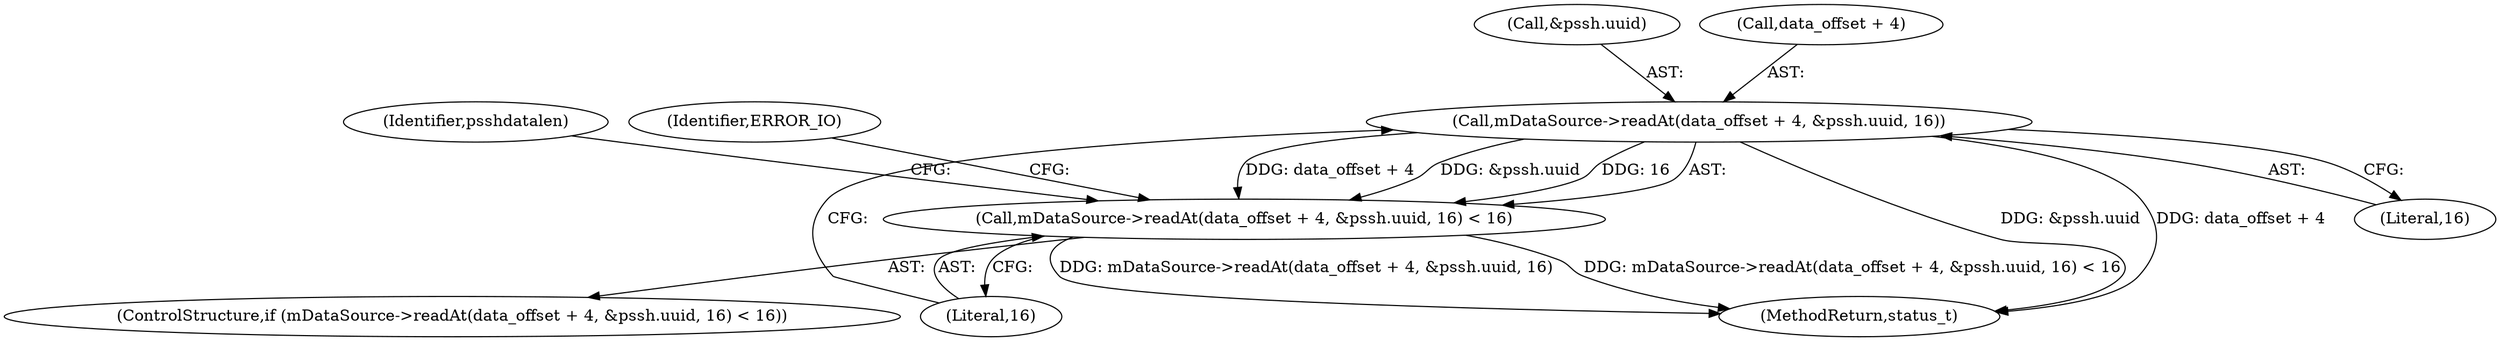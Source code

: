digraph "0_Android_8a3a2f6ea7defe1a81bb32b3c9f3537f84749b9d@API" {
"1001193" [label="(Call,mDataSource->readAt(data_offset + 4, &pssh.uuid, 16))"];
"1001192" [label="(Call,mDataSource->readAt(data_offset + 4, &pssh.uuid, 16) < 16)"];
"1001197" [label="(Call,&pssh.uuid)"];
"1001192" [label="(Call,mDataSource->readAt(data_offset + 4, &pssh.uuid, 16) < 16)"];
"1001201" [label="(Literal,16)"];
"1003923" [label="(MethodReturn,status_t)"];
"1001208" [label="(Identifier,psshdatalen)"];
"1001194" [label="(Call,data_offset + 4)"];
"1001191" [label="(ControlStructure,if (mDataSource->readAt(data_offset + 4, &pssh.uuid, 16) < 16))"];
"1001205" [label="(Identifier,ERROR_IO)"];
"1001202" [label="(Literal,16)"];
"1001193" [label="(Call,mDataSource->readAt(data_offset + 4, &pssh.uuid, 16))"];
"1001193" -> "1001192"  [label="AST: "];
"1001193" -> "1001201"  [label="CFG: "];
"1001194" -> "1001193"  [label="AST: "];
"1001197" -> "1001193"  [label="AST: "];
"1001201" -> "1001193"  [label="AST: "];
"1001202" -> "1001193"  [label="CFG: "];
"1001193" -> "1003923"  [label="DDG: &pssh.uuid"];
"1001193" -> "1003923"  [label="DDG: data_offset + 4"];
"1001193" -> "1001192"  [label="DDG: data_offset + 4"];
"1001193" -> "1001192"  [label="DDG: &pssh.uuid"];
"1001193" -> "1001192"  [label="DDG: 16"];
"1001192" -> "1001191"  [label="AST: "];
"1001192" -> "1001202"  [label="CFG: "];
"1001202" -> "1001192"  [label="AST: "];
"1001205" -> "1001192"  [label="CFG: "];
"1001208" -> "1001192"  [label="CFG: "];
"1001192" -> "1003923"  [label="DDG: mDataSource->readAt(data_offset + 4, &pssh.uuid, 16) < 16"];
"1001192" -> "1003923"  [label="DDG: mDataSource->readAt(data_offset + 4, &pssh.uuid, 16)"];
}
